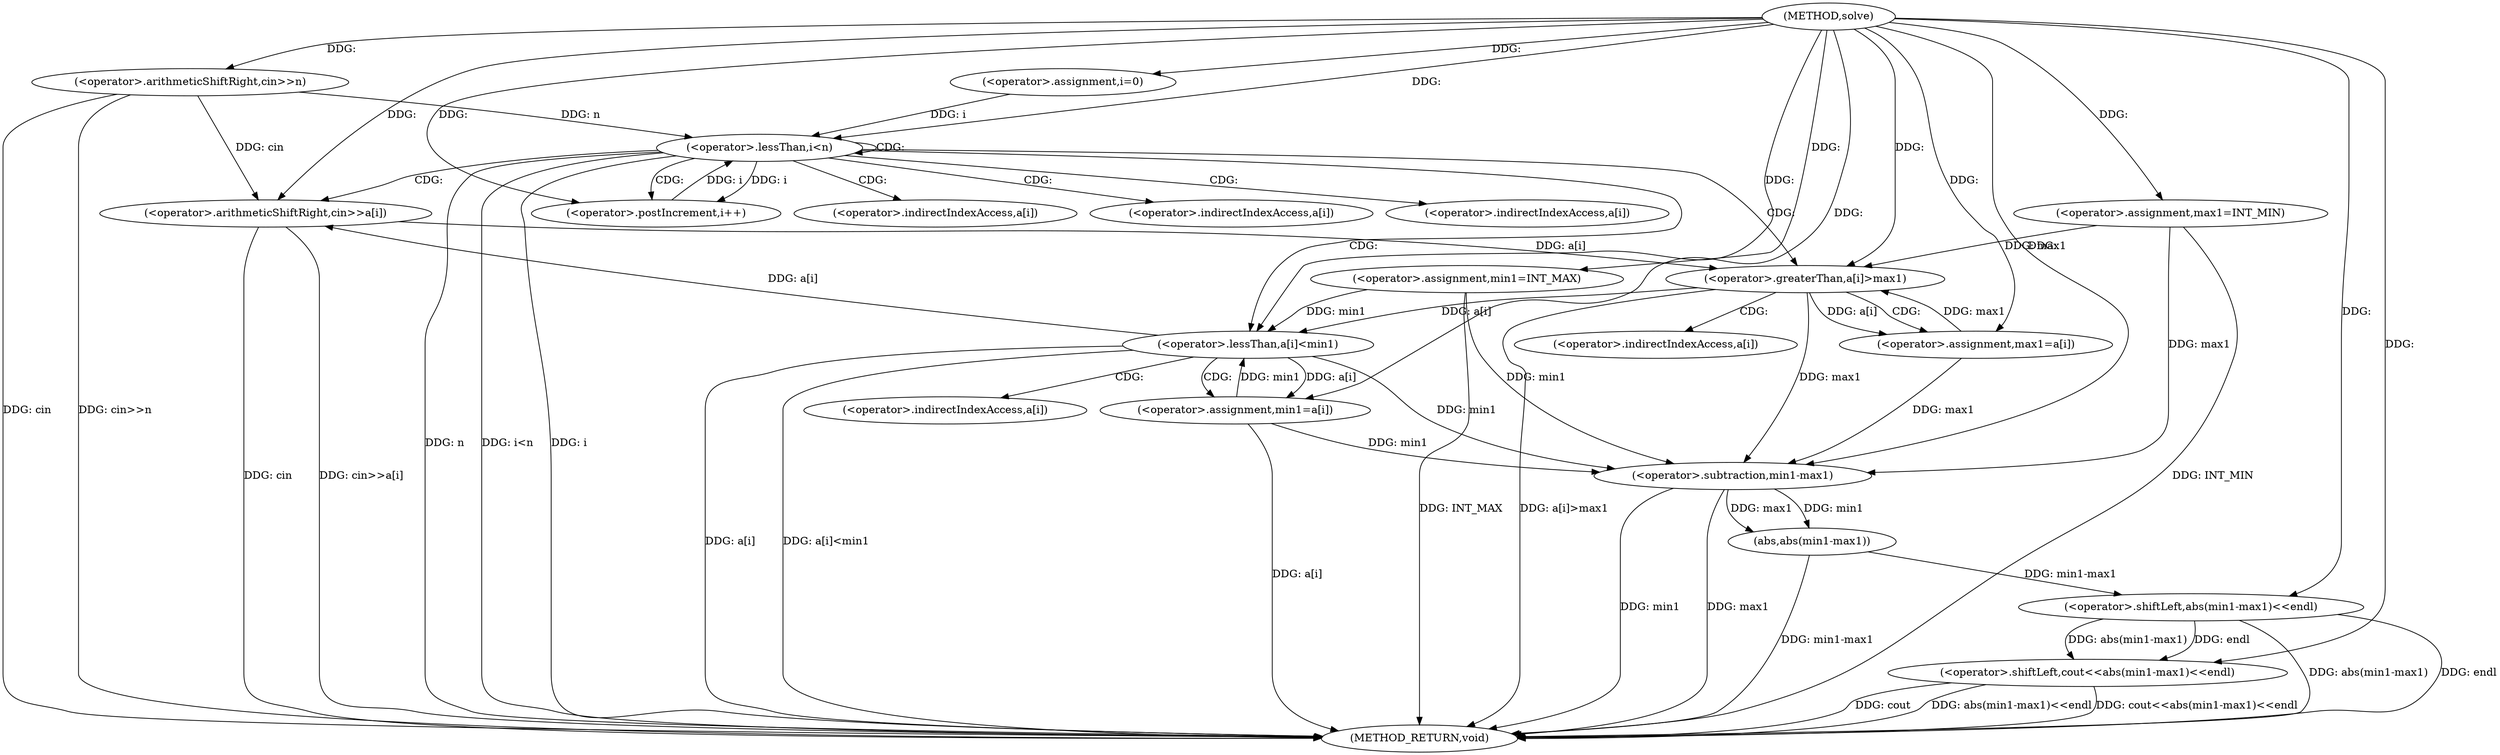 digraph "solve" {  
"1000113" [label = "(METHOD,solve)" ]
"1000174" [label = "(METHOD_RETURN,void)" ]
"1000118" [label = "(<operator>.arithmeticShiftRight,cin>>n)" ]
"1000122" [label = "(<operator>.assignment,min1=INT_MAX)" ]
"1000125" [label = "(<operator>.assignment,max1=INT_MIN)" ]
"1000166" [label = "(<operator>.shiftLeft,cout<<abs(min1-max1)<<endl)" ]
"1000130" [label = "(<operator>.assignment,i=0)" ]
"1000133" [label = "(<operator>.lessThan,i<n)" ]
"1000136" [label = "(<operator>.postIncrement,i++)" ]
"1000139" [label = "(<operator>.arithmeticShiftRight,cin>>a[i])" ]
"1000168" [label = "(<operator>.shiftLeft,abs(min1-max1)<<endl)" ]
"1000145" [label = "(<operator>.greaterThan,a[i]>max1)" ]
"1000150" [label = "(<operator>.assignment,max1=a[i])" ]
"1000156" [label = "(<operator>.lessThan,a[i]<min1)" ]
"1000161" [label = "(<operator>.assignment,min1=a[i])" ]
"1000169" [label = "(abs,abs(min1-max1))" ]
"1000170" [label = "(<operator>.subtraction,min1-max1)" ]
"1000141" [label = "(<operator>.indirectIndexAccess,a[i])" ]
"1000146" [label = "(<operator>.indirectIndexAccess,a[i])" ]
"1000152" [label = "(<operator>.indirectIndexAccess,a[i])" ]
"1000157" [label = "(<operator>.indirectIndexAccess,a[i])" ]
"1000163" [label = "(<operator>.indirectIndexAccess,a[i])" ]
  "1000118" -> "1000174"  [ label = "DDG: cin"] 
  "1000118" -> "1000174"  [ label = "DDG: cin>>n"] 
  "1000133" -> "1000174"  [ label = "DDG: i"] 
  "1000133" -> "1000174"  [ label = "DDG: n"] 
  "1000133" -> "1000174"  [ label = "DDG: i<n"] 
  "1000170" -> "1000174"  [ label = "DDG: min1"] 
  "1000170" -> "1000174"  [ label = "DDG: max1"] 
  "1000169" -> "1000174"  [ label = "DDG: min1-max1"] 
  "1000168" -> "1000174"  [ label = "DDG: abs(min1-max1)"] 
  "1000166" -> "1000174"  [ label = "DDG: abs(min1-max1)<<endl"] 
  "1000166" -> "1000174"  [ label = "DDG: cout<<abs(min1-max1)<<endl"] 
  "1000139" -> "1000174"  [ label = "DDG: cin"] 
  "1000139" -> "1000174"  [ label = "DDG: cin>>a[i]"] 
  "1000145" -> "1000174"  [ label = "DDG: a[i]>max1"] 
  "1000156" -> "1000174"  [ label = "DDG: a[i]"] 
  "1000156" -> "1000174"  [ label = "DDG: a[i]<min1"] 
  "1000161" -> "1000174"  [ label = "DDG: a[i]"] 
  "1000168" -> "1000174"  [ label = "DDG: endl"] 
  "1000122" -> "1000174"  [ label = "DDG: INT_MAX"] 
  "1000125" -> "1000174"  [ label = "DDG: INT_MIN"] 
  "1000166" -> "1000174"  [ label = "DDG: cout"] 
  "1000113" -> "1000122"  [ label = "DDG: "] 
  "1000113" -> "1000125"  [ label = "DDG: "] 
  "1000113" -> "1000118"  [ label = "DDG: "] 
  "1000113" -> "1000130"  [ label = "DDG: "] 
  "1000113" -> "1000166"  [ label = "DDG: "] 
  "1000168" -> "1000166"  [ label = "DDG: endl"] 
  "1000168" -> "1000166"  [ label = "DDG: abs(min1-max1)"] 
  "1000130" -> "1000133"  [ label = "DDG: i"] 
  "1000136" -> "1000133"  [ label = "DDG: i"] 
  "1000113" -> "1000133"  [ label = "DDG: "] 
  "1000118" -> "1000133"  [ label = "DDG: n"] 
  "1000133" -> "1000136"  [ label = "DDG: i"] 
  "1000113" -> "1000136"  [ label = "DDG: "] 
  "1000169" -> "1000168"  [ label = "DDG: min1-max1"] 
  "1000113" -> "1000168"  [ label = "DDG: "] 
  "1000118" -> "1000139"  [ label = "DDG: cin"] 
  "1000113" -> "1000139"  [ label = "DDG: "] 
  "1000156" -> "1000139"  [ label = "DDG: a[i]"] 
  "1000145" -> "1000150"  [ label = "DDG: a[i]"] 
  "1000156" -> "1000161"  [ label = "DDG: a[i]"] 
  "1000170" -> "1000169"  [ label = "DDG: min1"] 
  "1000170" -> "1000169"  [ label = "DDG: max1"] 
  "1000139" -> "1000145"  [ label = "DDG: a[i]"] 
  "1000125" -> "1000145"  [ label = "DDG: max1"] 
  "1000150" -> "1000145"  [ label = "DDG: max1"] 
  "1000113" -> "1000145"  [ label = "DDG: "] 
  "1000113" -> "1000150"  [ label = "DDG: "] 
  "1000145" -> "1000156"  [ label = "DDG: a[i]"] 
  "1000122" -> "1000156"  [ label = "DDG: min1"] 
  "1000161" -> "1000156"  [ label = "DDG: min1"] 
  "1000113" -> "1000156"  [ label = "DDG: "] 
  "1000113" -> "1000161"  [ label = "DDG: "] 
  "1000122" -> "1000170"  [ label = "DDG: min1"] 
  "1000156" -> "1000170"  [ label = "DDG: min1"] 
  "1000161" -> "1000170"  [ label = "DDG: min1"] 
  "1000113" -> "1000170"  [ label = "DDG: "] 
  "1000125" -> "1000170"  [ label = "DDG: max1"] 
  "1000145" -> "1000170"  [ label = "DDG: max1"] 
  "1000150" -> "1000170"  [ label = "DDG: max1"] 
  "1000133" -> "1000156"  [ label = "CDG: "] 
  "1000133" -> "1000141"  [ label = "CDG: "] 
  "1000133" -> "1000145"  [ label = "CDG: "] 
  "1000133" -> "1000139"  [ label = "CDG: "] 
  "1000133" -> "1000133"  [ label = "CDG: "] 
  "1000133" -> "1000146"  [ label = "CDG: "] 
  "1000133" -> "1000136"  [ label = "CDG: "] 
  "1000133" -> "1000157"  [ label = "CDG: "] 
  "1000145" -> "1000152"  [ label = "CDG: "] 
  "1000145" -> "1000150"  [ label = "CDG: "] 
  "1000156" -> "1000163"  [ label = "CDG: "] 
  "1000156" -> "1000161"  [ label = "CDG: "] 
}
